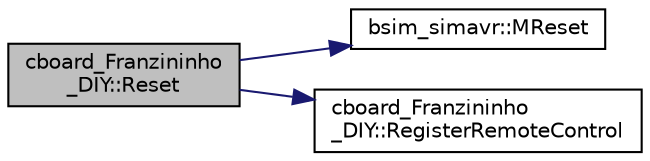 digraph "cboard_Franzininho_DIY::Reset"
{
 // LATEX_PDF_SIZE
  edge [fontname="Helvetica",fontsize="10",labelfontname="Helvetica",labelfontsize="10"];
  node [fontname="Helvetica",fontsize="10",shape=record];
  rankdir="LR";
  Node1 [label="cboard_Franzininho\l_DIY::Reset",height=0.2,width=0.4,color="black", fillcolor="grey75", style="filled", fontcolor="black",tooltip="Reset board status."];
  Node1 -> Node2 [color="midnightblue",fontsize="10",style="solid",fontname="Helvetica"];
  Node2 [label="bsim_simavr::MReset",height=0.2,width=0.4,color="black", fillcolor="white", style="filled",URL="$classbsim__simavr.html#a127738c7f49db4ff7ddea8f24085ffad",tooltip="board microcontroller reset"];
  Node1 -> Node3 [color="midnightblue",fontsize="10",style="solid",fontname="Helvetica"];
  Node3 [label="cboard_Franzininho\l_DIY::RegisterRemoteControl",height=0.2,width=0.4,color="black", fillcolor="white", style="filled",URL="$classcboard___franzininho___d_i_y.html#a6cb48a2dd7cab87bcbb3d5d72a7300aa",tooltip="Register remote control variables."];
}
